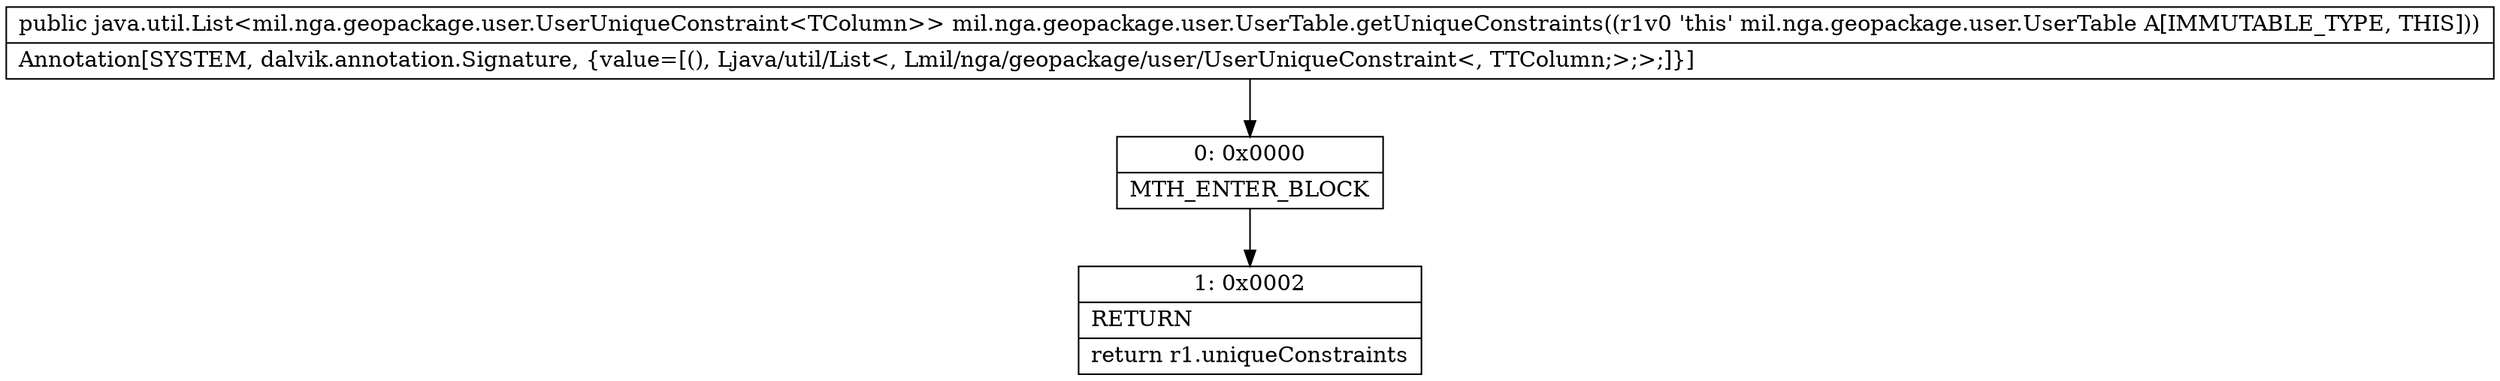 digraph "CFG formil.nga.geopackage.user.UserTable.getUniqueConstraints()Ljava\/util\/List;" {
Node_0 [shape=record,label="{0\:\ 0x0000|MTH_ENTER_BLOCK\l}"];
Node_1 [shape=record,label="{1\:\ 0x0002|RETURN\l|return r1.uniqueConstraints\l}"];
MethodNode[shape=record,label="{public java.util.List\<mil.nga.geopackage.user.UserUniqueConstraint\<TColumn\>\> mil.nga.geopackage.user.UserTable.getUniqueConstraints((r1v0 'this' mil.nga.geopackage.user.UserTable A[IMMUTABLE_TYPE, THIS]))  | Annotation[SYSTEM, dalvik.annotation.Signature, \{value=[(), Ljava\/util\/List\<, Lmil\/nga\/geopackage\/user\/UserUniqueConstraint\<, TTColumn;\>;\>;]\}]\l}"];
MethodNode -> Node_0;
Node_0 -> Node_1;
}

